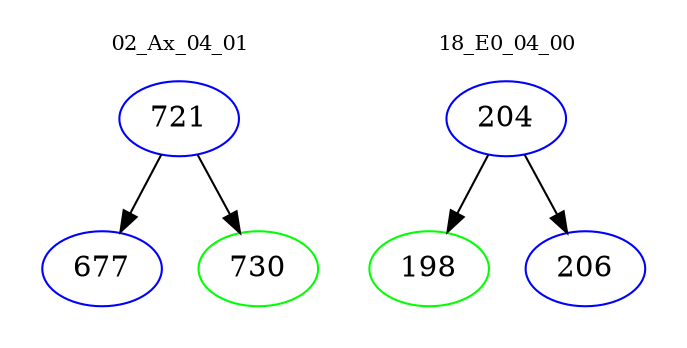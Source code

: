digraph{
subgraph cluster_0 {
color = white
label = "02_Ax_04_01";
fontsize=10;
T0_721 [label="721", color="blue"]
T0_721 -> T0_677 [color="black"]
T0_677 [label="677", color="blue"]
T0_721 -> T0_730 [color="black"]
T0_730 [label="730", color="green"]
}
subgraph cluster_1 {
color = white
label = "18_E0_04_00";
fontsize=10;
T1_204 [label="204", color="blue"]
T1_204 -> T1_198 [color="black"]
T1_198 [label="198", color="green"]
T1_204 -> T1_206 [color="black"]
T1_206 [label="206", color="blue"]
}
}
